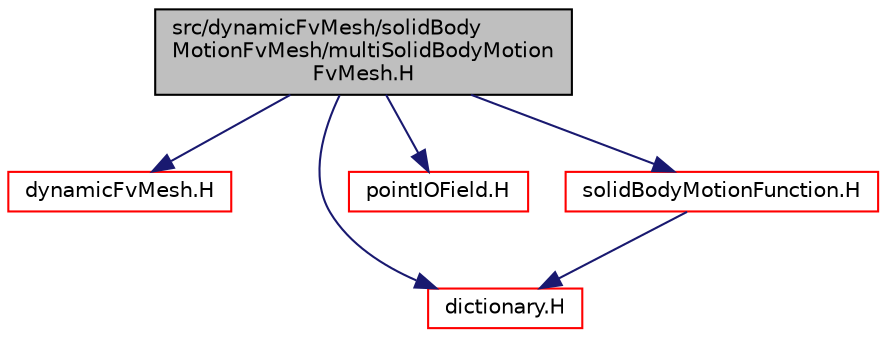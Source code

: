 digraph "src/dynamicFvMesh/solidBodyMotionFvMesh/multiSolidBodyMotionFvMesh.H"
{
  bgcolor="transparent";
  edge [fontname="Helvetica",fontsize="10",labelfontname="Helvetica",labelfontsize="10"];
  node [fontname="Helvetica",fontsize="10",shape=record];
  Node0 [label="src/dynamicFvMesh/solidBody\lMotionFvMesh/multiSolidBodyMotion\lFvMesh.H",height=0.2,width=0.4,color="black", fillcolor="grey75", style="filled", fontcolor="black"];
  Node0 -> Node1 [color="midnightblue",fontsize="10",style="solid",fontname="Helvetica"];
  Node1 [label="dynamicFvMesh.H",height=0.2,width=0.4,color="red",URL="$a00251.html"];
  Node0 -> Node219 [color="midnightblue",fontsize="10",style="solid",fontname="Helvetica"];
  Node219 [label="dictionary.H",height=0.2,width=0.4,color="red",URL="$a09506.html"];
  Node0 -> Node191 [color="midnightblue",fontsize="10",style="solid",fontname="Helvetica"];
  Node191 [label="pointIOField.H",height=0.2,width=0.4,color="red",URL="$a12836.html"];
  Node0 -> Node284 [color="midnightblue",fontsize="10",style="solid",fontname="Helvetica"];
  Node284 [label="solidBodyMotionFunction.H",height=0.2,width=0.4,color="red",URL="$a00341.html"];
  Node284 -> Node219 [color="midnightblue",fontsize="10",style="solid",fontname="Helvetica"];
}
